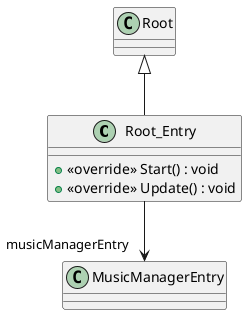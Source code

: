 @startuml
class Root_Entry {
    + <<override>> Start() : void
    + <<override>> Update() : void
}
Root <|-- Root_Entry
Root_Entry --> "musicManagerEntry" MusicManagerEntry
@enduml
